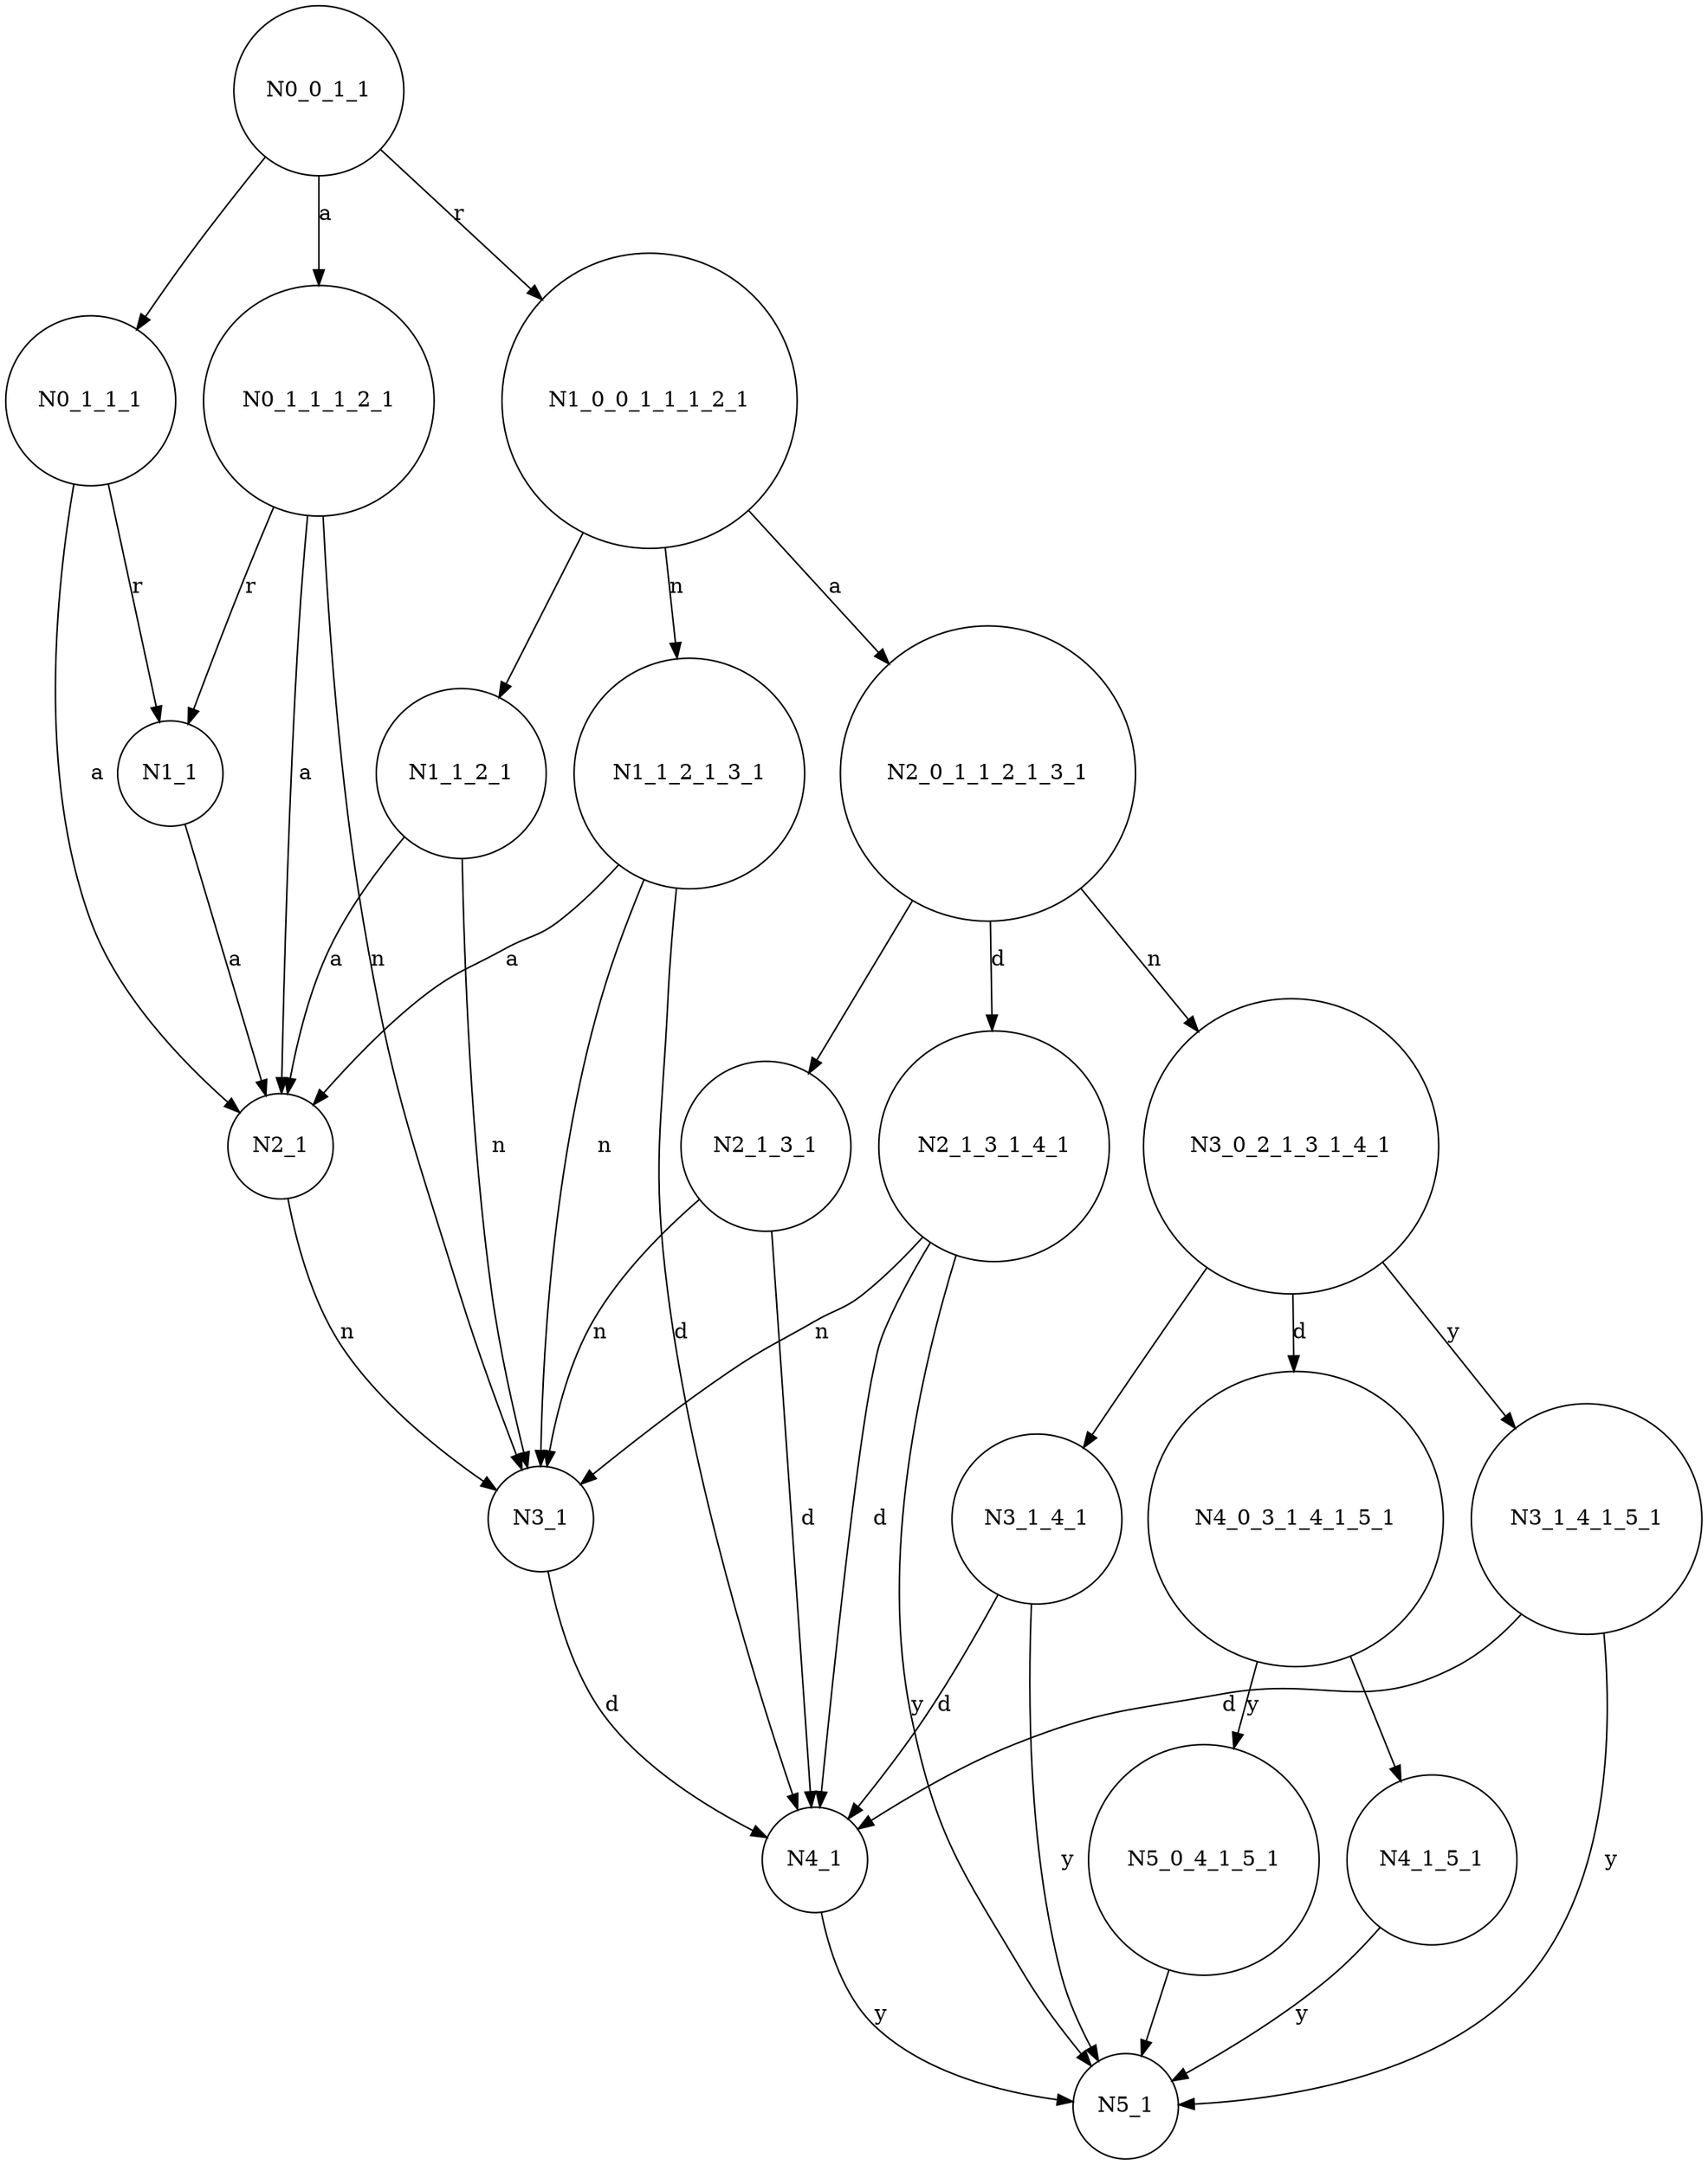 digraph dfa {
node [shape = circle];
N0_0_1_1 -> N0_1_1_1;
N1_0_0_1_1_1_2_1 -> N1_1_2_1;
N2_0_1_1_2_1_3_1 -> N2_1_3_1;
N3_0_2_1_3_1_4_1 -> N3_1_4_1;
N4_0_3_1_4_1_5_1 -> N4_1_5_1;
N5_0_4_1_5_1 -> N5_1;
N0_0_1_1 -> N1_0_0_1_1_1_2_1 [ label = "r" ];
N0_0_1_1 -> N0_1_1_1_2_1 [ label = "a" ];
N0_1_1_1_2_1 -> N1_1 [ label = "r" ];
N0_1_1_1_2_1 -> N2_1 [ label = "a" ];
N0_1_1_1_2_1 -> N3_1 [ label = "n" ];
N3_1 -> N4_1 [ label = "d" ];
N4_1 -> N5_1 [ label = "y" ];
N2_1 -> N3_1 [ label = "n" ];
N1_1 -> N2_1 [ label = "a" ];
N0_1_1_1 -> N1_1 [ label = "r" ];
N0_1_1_1 -> N2_1 [ label = "a" ];
N1_0_0_1_1_1_2_1 -> N2_0_1_1_2_1_3_1 [ label = "a" ];
N1_0_0_1_1_1_2_1 -> N1_1_2_1_3_1 [ label = "n" ];
N1_1_2_1_3_1 -> N2_1 [ label = "a" ];
N1_1_2_1_3_1 -> N3_1 [ label = "n" ];
N1_1_2_1_3_1 -> N4_1 [ label = "d" ];
N1_1_2_1 -> N2_1 [ label = "a" ];
N1_1_2_1 -> N3_1 [ label = "n" ];
N2_0_1_1_2_1_3_1 -> N3_0_2_1_3_1_4_1 [ label = "n" ];
N2_0_1_1_2_1_3_1 -> N2_1_3_1_4_1 [ label = "d" ];
N2_1_3_1_4_1 -> N3_1 [ label = "n" ];
N2_1_3_1_4_1 -> N4_1 [ label = "d" ];
N2_1_3_1_4_1 -> N5_1 [ label = "y" ];
N2_1_3_1 -> N3_1 [ label = "n" ];
N2_1_3_1 -> N4_1 [ label = "d" ];
N3_0_2_1_3_1_4_1 -> N4_0_3_1_4_1_5_1 [ label = "d" ];
N3_0_2_1_3_1_4_1 -> N3_1_4_1_5_1 [ label = "y" ];
N3_1_4_1_5_1 -> N4_1 [ label = "d" ];
N3_1_4_1_5_1 -> N5_1 [ label = "y" ];
N3_1_4_1 -> N4_1 [ label = "d" ];
N3_1_4_1 -> N5_1 [ label = "y" ];
N4_0_3_1_4_1_5_1 -> N5_0_4_1_5_1 [ label = "y" ];
N4_1_5_1 -> N5_1 [ label = "y" ];
}